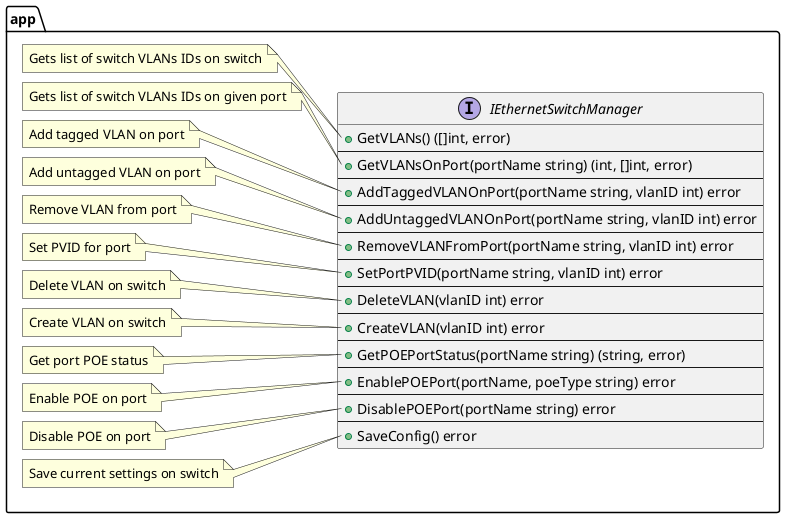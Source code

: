 @startuml

package app {
    interface IEthernetSwitchManager {
        +GetVLANs() ([]int, error)
        --
        +GetVLANsOnPort(portName string) (int, []int, error)
        --
        +AddTaggedVLANOnPort(portName string, vlanID int) error
        --
        +AddUntaggedVLANOnPort(portName string, vlanID int) error
        --
        +RemoveVLANFromPort(portName string, vlanID int) error
        --
        +SetPortPVID(portName string, vlanID int) error
        --
        +DeleteVLAN(vlanID int) error
        --
        +CreateVLAN(vlanID int) error
        --
        +GetPOEPortStatus(portName string) (string, error)
        --
        +EnablePOEPort(portName, poeType string) error
        --
        +DisablePOEPort(portName string) error
        --
        +SaveConfig() error
    }

    note left of IEthernetSwitchManager::GetVLANs
    Gets list of switch VLANs IDs on switch
    end note

    note left of IEthernetSwitchManager::GetVLANsOnPort
    Gets list of switch VLANs IDs on given port
    end note

    note left of IEthernetSwitchManager::AddTaggedVLANOnPort
    Add tagged VLAN on port
    end note

    note left of IEthernetSwitchManager::AddUntaggedVLANOnPort
    Add untagged VLAN on port
    end note

    note left of IEthernetSwitchManager::RemoveVLANFromPort
    Remove VLAN from port
    end note

    note left of IEthernetSwitchManager::SetPortPVID
    Set PVID for port
    end note

    note left of IEthernetSwitchManager::DeleteVLAN
    Delete VLAN on switch
    end note

    note left of IEthernetSwitchManager::CreateVLAN
    Create VLAN on switch
    end note

    note left of IEthernetSwitchManager::GetPOEPortStatus
    Get port POE status
    end note

    note left of IEthernetSwitchManager::EnablePOEPort
    Enable POE on port
    end note

    note left of IEthernetSwitchManager::DisablePOEPort
    Disable POE on port
    end note

    note left of IEthernetSwitchManager::SaveConfig
    Save current settings on switch
    end note
}
@enduml